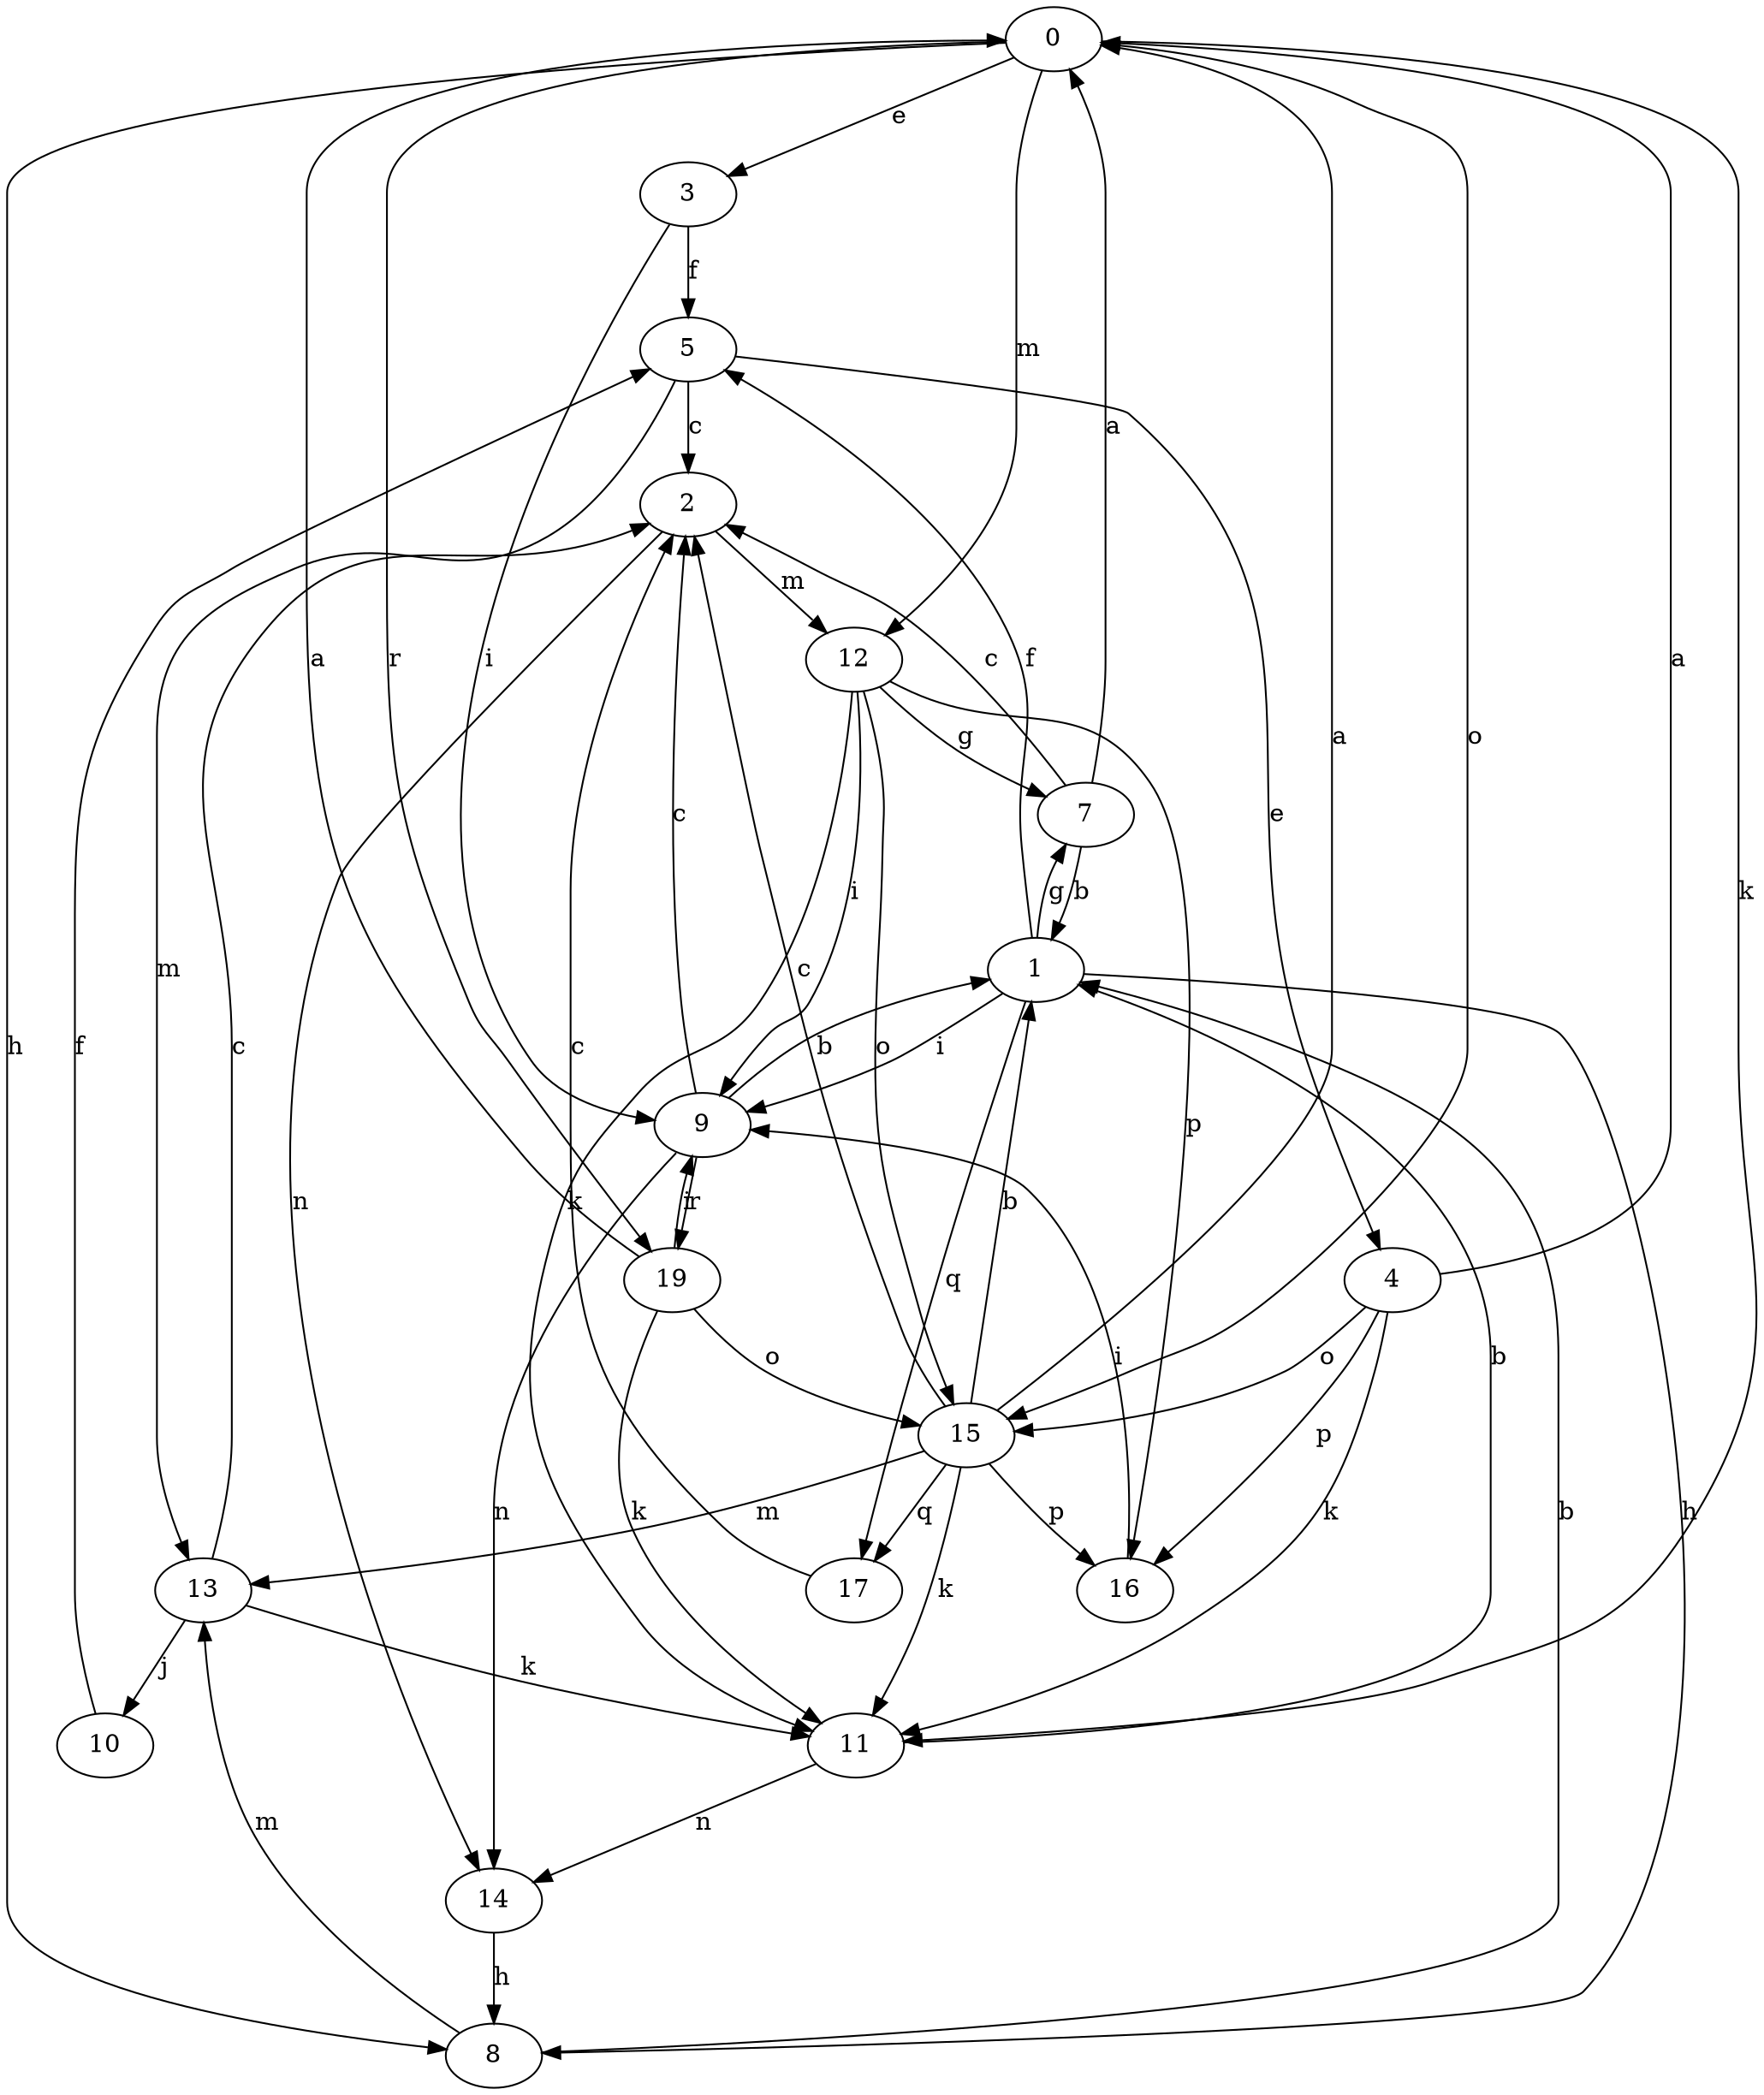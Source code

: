 strict digraph  {
0;
1;
2;
3;
4;
5;
7;
8;
9;
10;
11;
12;
13;
14;
15;
16;
17;
19;
0 -> 3  [label=e];
0 -> 8  [label=h];
0 -> 11  [label=k];
0 -> 12  [label=m];
0 -> 15  [label=o];
0 -> 19  [label=r];
1 -> 5  [label=f];
1 -> 7  [label=g];
1 -> 8  [label=h];
1 -> 9  [label=i];
1 -> 17  [label=q];
2 -> 12  [label=m];
2 -> 14  [label=n];
3 -> 5  [label=f];
3 -> 9  [label=i];
4 -> 0  [label=a];
4 -> 11  [label=k];
4 -> 15  [label=o];
4 -> 16  [label=p];
5 -> 2  [label=c];
5 -> 4  [label=e];
5 -> 13  [label=m];
7 -> 0  [label=a];
7 -> 1  [label=b];
7 -> 2  [label=c];
8 -> 1  [label=b];
8 -> 13  [label=m];
9 -> 1  [label=b];
9 -> 2  [label=c];
9 -> 14  [label=n];
9 -> 19  [label=r];
10 -> 5  [label=f];
11 -> 1  [label=b];
11 -> 14  [label=n];
12 -> 7  [label=g];
12 -> 9  [label=i];
12 -> 11  [label=k];
12 -> 15  [label=o];
12 -> 16  [label=p];
13 -> 2  [label=c];
13 -> 10  [label=j];
13 -> 11  [label=k];
14 -> 8  [label=h];
15 -> 0  [label=a];
15 -> 1  [label=b];
15 -> 2  [label=c];
15 -> 11  [label=k];
15 -> 13  [label=m];
15 -> 16  [label=p];
15 -> 17  [label=q];
16 -> 9  [label=i];
17 -> 2  [label=c];
19 -> 0  [label=a];
19 -> 9  [label=i];
19 -> 11  [label=k];
19 -> 15  [label=o];
}
